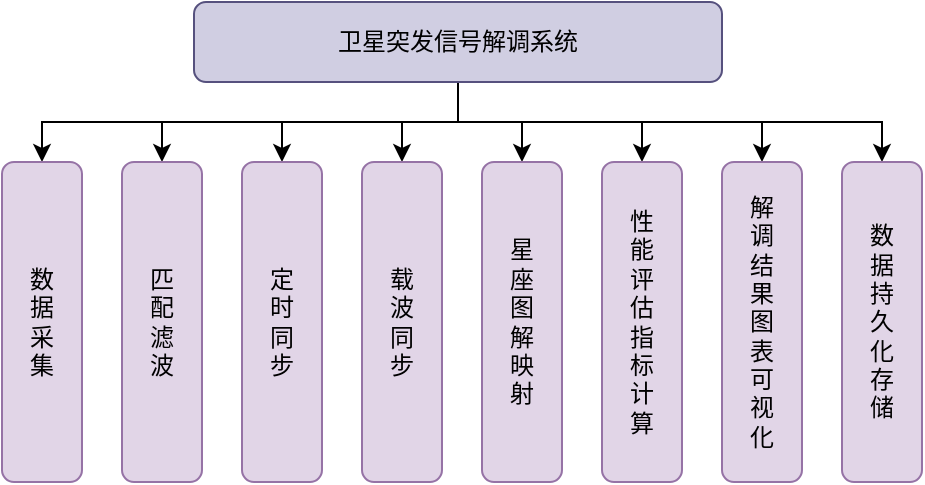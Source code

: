 <mxfile version="26.0.16">
  <diagram name="第 1 页" id="99vjS86MhkyZTxiNYhUQ">
    <mxGraphModel dx="1026" dy="650" grid="1" gridSize="10" guides="1" tooltips="1" connect="1" arrows="1" fold="1" page="1" pageScale="1" pageWidth="827" pageHeight="1169" math="0" shadow="0">
      <root>
        <mxCell id="0" />
        <mxCell id="1" parent="0" />
        <mxCell id="G7PIfmBcQ3Pc9Hu5dsOn-11" style="edgeStyle=orthogonalEdgeStyle;rounded=0;orthogonalLoop=1;jettySize=auto;html=1;exitX=0.5;exitY=1;exitDx=0;exitDy=0;entryX=0.5;entryY=0;entryDx=0;entryDy=0;" edge="1" parent="1" source="G7PIfmBcQ3Pc9Hu5dsOn-1" target="G7PIfmBcQ3Pc9Hu5dsOn-3">
          <mxGeometry relative="1" as="geometry" />
        </mxCell>
        <mxCell id="G7PIfmBcQ3Pc9Hu5dsOn-12" style="edgeStyle=orthogonalEdgeStyle;rounded=0;orthogonalLoop=1;jettySize=auto;html=1;exitX=0.5;exitY=1;exitDx=0;exitDy=0;" edge="1" parent="1" source="G7PIfmBcQ3Pc9Hu5dsOn-1" target="G7PIfmBcQ3Pc9Hu5dsOn-4">
          <mxGeometry relative="1" as="geometry" />
        </mxCell>
        <mxCell id="G7PIfmBcQ3Pc9Hu5dsOn-13" style="edgeStyle=orthogonalEdgeStyle;rounded=0;orthogonalLoop=1;jettySize=auto;html=1;exitX=0.5;exitY=1;exitDx=0;exitDy=0;entryX=0.5;entryY=0;entryDx=0;entryDy=0;" edge="1" parent="1" source="G7PIfmBcQ3Pc9Hu5dsOn-1" target="G7PIfmBcQ3Pc9Hu5dsOn-5">
          <mxGeometry relative="1" as="geometry" />
        </mxCell>
        <mxCell id="G7PIfmBcQ3Pc9Hu5dsOn-14" style="edgeStyle=orthogonalEdgeStyle;rounded=0;orthogonalLoop=1;jettySize=auto;html=1;exitX=0.5;exitY=1;exitDx=0;exitDy=0;entryX=0.5;entryY=0;entryDx=0;entryDy=0;" edge="1" parent="1" source="G7PIfmBcQ3Pc9Hu5dsOn-1" target="G7PIfmBcQ3Pc9Hu5dsOn-6">
          <mxGeometry relative="1" as="geometry" />
        </mxCell>
        <mxCell id="G7PIfmBcQ3Pc9Hu5dsOn-15" style="edgeStyle=orthogonalEdgeStyle;rounded=0;orthogonalLoop=1;jettySize=auto;html=1;exitX=0.5;exitY=1;exitDx=0;exitDy=0;entryX=0.5;entryY=0;entryDx=0;entryDy=0;" edge="1" parent="1" source="G7PIfmBcQ3Pc9Hu5dsOn-1" target="G7PIfmBcQ3Pc9Hu5dsOn-7">
          <mxGeometry relative="1" as="geometry" />
        </mxCell>
        <mxCell id="G7PIfmBcQ3Pc9Hu5dsOn-16" style="edgeStyle=orthogonalEdgeStyle;rounded=0;orthogonalLoop=1;jettySize=auto;html=1;exitX=0.5;exitY=1;exitDx=0;exitDy=0;" edge="1" parent="1" source="G7PIfmBcQ3Pc9Hu5dsOn-1" target="G7PIfmBcQ3Pc9Hu5dsOn-8">
          <mxGeometry relative="1" as="geometry" />
        </mxCell>
        <mxCell id="G7PIfmBcQ3Pc9Hu5dsOn-17" style="edgeStyle=orthogonalEdgeStyle;rounded=0;orthogonalLoop=1;jettySize=auto;html=1;exitX=0.5;exitY=1;exitDx=0;exitDy=0;entryX=0.5;entryY=0;entryDx=0;entryDy=0;" edge="1" parent="1" source="G7PIfmBcQ3Pc9Hu5dsOn-1" target="G7PIfmBcQ3Pc9Hu5dsOn-9">
          <mxGeometry relative="1" as="geometry" />
        </mxCell>
        <mxCell id="G7PIfmBcQ3Pc9Hu5dsOn-18" style="edgeStyle=orthogonalEdgeStyle;rounded=0;orthogonalLoop=1;jettySize=auto;html=1;exitX=0.5;exitY=1;exitDx=0;exitDy=0;entryX=0.5;entryY=0;entryDx=0;entryDy=0;" edge="1" parent="1" source="G7PIfmBcQ3Pc9Hu5dsOn-1" target="G7PIfmBcQ3Pc9Hu5dsOn-10">
          <mxGeometry relative="1" as="geometry" />
        </mxCell>
        <mxCell id="G7PIfmBcQ3Pc9Hu5dsOn-1" value="卫星突发信号解调系统" style="rounded=1;whiteSpace=wrap;html=1;fillColor=#d0cee2;strokeColor=#56517e;" vertex="1" parent="1">
          <mxGeometry x="256" y="280" width="264" height="40" as="geometry" />
        </mxCell>
        <mxCell id="G7PIfmBcQ3Pc9Hu5dsOn-3" value="数&lt;div&gt;据&lt;/div&gt;&lt;div&gt;采&lt;/div&gt;&lt;div&gt;集&lt;/div&gt;" style="rounded=1;whiteSpace=wrap;html=1;fillColor=#e1d5e7;strokeColor=#9673a6;" vertex="1" parent="1">
          <mxGeometry x="160" y="360" width="40" height="160" as="geometry" />
        </mxCell>
        <mxCell id="G7PIfmBcQ3Pc9Hu5dsOn-4" value="匹&lt;div&gt;配&lt;/div&gt;&lt;div&gt;滤&lt;/div&gt;&lt;div&gt;波&lt;/div&gt;" style="rounded=1;whiteSpace=wrap;html=1;fillColor=#e1d5e7;strokeColor=#9673a6;" vertex="1" parent="1">
          <mxGeometry x="220" y="360" width="40" height="160" as="geometry" />
        </mxCell>
        <mxCell id="G7PIfmBcQ3Pc9Hu5dsOn-5" value="定&lt;div&gt;时&lt;/div&gt;&lt;div&gt;同&lt;/div&gt;&lt;div&gt;步&lt;/div&gt;" style="rounded=1;whiteSpace=wrap;html=1;fillColor=#e1d5e7;strokeColor=#9673a6;" vertex="1" parent="1">
          <mxGeometry x="280" y="360" width="40" height="160" as="geometry" />
        </mxCell>
        <mxCell id="G7PIfmBcQ3Pc9Hu5dsOn-6" value="载&lt;div&gt;波&lt;/div&gt;&lt;div&gt;同&lt;/div&gt;&lt;div&gt;步&lt;/div&gt;" style="rounded=1;whiteSpace=wrap;html=1;fillColor=#e1d5e7;strokeColor=#9673a6;" vertex="1" parent="1">
          <mxGeometry x="340" y="360" width="40" height="160" as="geometry" />
        </mxCell>
        <mxCell id="G7PIfmBcQ3Pc9Hu5dsOn-7" value="星&lt;div&gt;座&lt;/div&gt;&lt;div&gt;图&lt;/div&gt;&lt;div&gt;解&lt;/div&gt;&lt;div&gt;映&lt;/div&gt;&lt;div&gt;射&lt;/div&gt;" style="rounded=1;whiteSpace=wrap;html=1;fillColor=#e1d5e7;strokeColor=#9673a6;" vertex="1" parent="1">
          <mxGeometry x="400" y="360" width="40" height="160" as="geometry" />
        </mxCell>
        <mxCell id="G7PIfmBcQ3Pc9Hu5dsOn-8" value="性&lt;div&gt;能&lt;/div&gt;&lt;div&gt;评&lt;/div&gt;&lt;div&gt;估&lt;/div&gt;&lt;div&gt;指&lt;/div&gt;&lt;div&gt;标&lt;/div&gt;&lt;div&gt;计&lt;/div&gt;&lt;div&gt;算&lt;/div&gt;" style="rounded=1;whiteSpace=wrap;html=1;fillColor=#e1d5e7;strokeColor=#9673a6;" vertex="1" parent="1">
          <mxGeometry x="460" y="360" width="40" height="160" as="geometry" />
        </mxCell>
        <mxCell id="G7PIfmBcQ3Pc9Hu5dsOn-9" value="解&lt;div&gt;调&lt;/div&gt;&lt;div&gt;结&lt;/div&gt;&lt;div&gt;果&lt;/div&gt;&lt;div&gt;图&lt;/div&gt;&lt;div&gt;表&lt;/div&gt;&lt;div&gt;可&lt;/div&gt;&lt;div&gt;视&lt;/div&gt;&lt;div&gt;化&lt;/div&gt;" style="rounded=1;whiteSpace=wrap;html=1;fillColor=#e1d5e7;strokeColor=#9673a6;" vertex="1" parent="1">
          <mxGeometry x="520" y="360" width="40" height="160" as="geometry" />
        </mxCell>
        <mxCell id="G7PIfmBcQ3Pc9Hu5dsOn-10" value="数&lt;div&gt;&lt;span style=&quot;background-color: transparent; color: light-dark(rgb(0, 0, 0), rgb(255, 255, 255));&quot;&gt;据&lt;/span&gt;&lt;/div&gt;&lt;div&gt;&lt;span style=&quot;background-color: transparent; color: light-dark(rgb(0, 0, 0), rgb(255, 255, 255));&quot;&gt;持&lt;/span&gt;&lt;/div&gt;&lt;div&gt;&lt;span style=&quot;background-color: transparent; color: light-dark(rgb(0, 0, 0), rgb(255, 255, 255));&quot;&gt;久&lt;/span&gt;&lt;/div&gt;&lt;div&gt;&lt;span style=&quot;background-color: transparent; color: light-dark(rgb(0, 0, 0), rgb(255, 255, 255));&quot;&gt;化&lt;/span&gt;&lt;/div&gt;&lt;div&gt;&lt;span style=&quot;background-color: transparent; color: light-dark(rgb(0, 0, 0), rgb(255, 255, 255));&quot;&gt;存&lt;/span&gt;&lt;/div&gt;&lt;div&gt;&lt;span style=&quot;background-color: transparent; color: light-dark(rgb(0, 0, 0), rgb(255, 255, 255));&quot;&gt;储&lt;/span&gt;&lt;/div&gt;" style="rounded=1;whiteSpace=wrap;html=1;fillColor=#e1d5e7;strokeColor=#9673a6;" vertex="1" parent="1">
          <mxGeometry x="580" y="360" width="40" height="160" as="geometry" />
        </mxCell>
      </root>
    </mxGraphModel>
  </diagram>
</mxfile>
